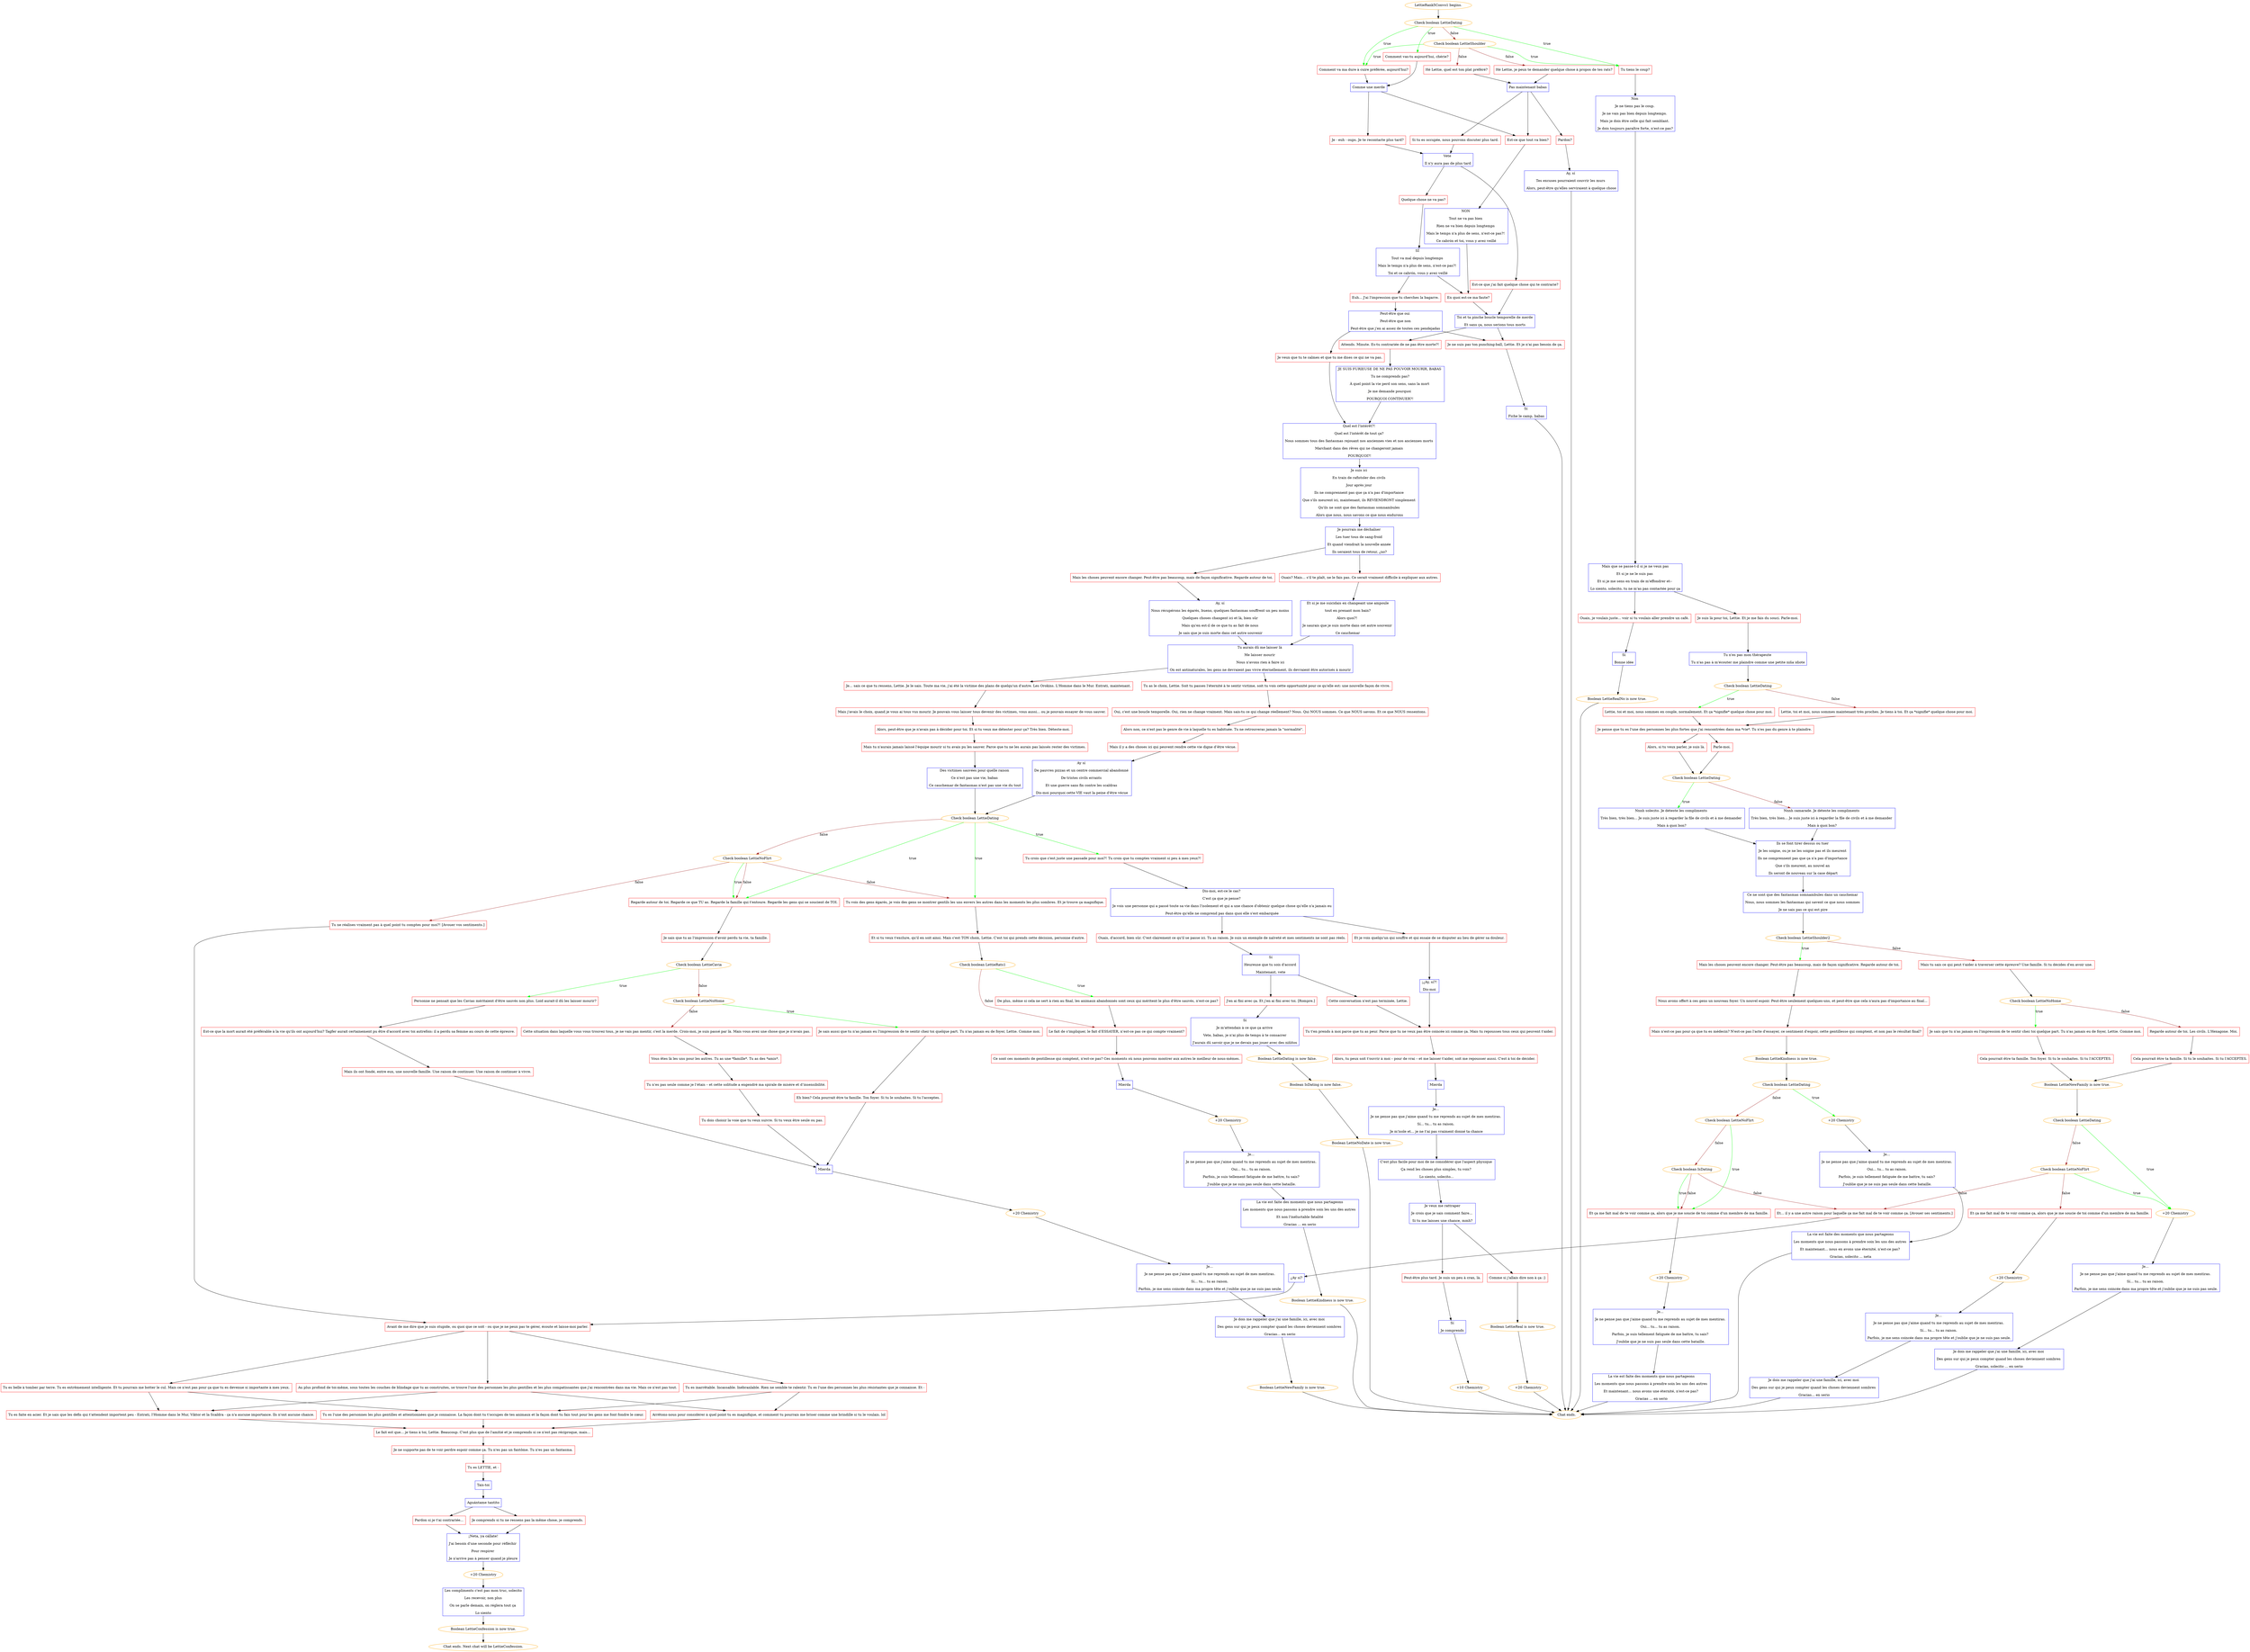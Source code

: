 digraph {
	"LettieRank5Convo1 begins." [color=orange];
		"LettieRank5Convo1 begins." -> j1469346148;
	j1469346148 [label="Check boolean LettieDating",color=orange];
		j1469346148 -> j427191780 [label=true,color=green];
		j1469346148 -> j4062300410 [label=true,color=green];
		j1469346148 -> j3977658286 [label=true,color=green];
		j1469346148 -> j3933229792 [label=false,color=brown];
	j427191780 [label="Tu tiens le coup?",shape=box,color=red];
		j427191780 -> j1918981097;
	j4062300410 [label="Comment vas-tu aujourd'hui, chérie?",shape=box,color=red];
		j4062300410 -> j1662345168;
	j3977658286 [label="Comment va ma dure à cuire préférée, aujourd'hui?",shape=box,color=red];
		j3977658286 -> j1662345168;
	j3933229792 [label="Check boolean LettieShoulder",color=orange];
		j3933229792 -> j427191780 [label=true,color=green];
		j3933229792 -> j3977658286 [label=true,color=green];
		j3933229792 -> j4226060086 [label=false,color=brown];
		j3933229792 -> j1430165084 [label=false,color=brown];
	j1918981097 [label="Non 
Je ne tiens pas le coup. 
Je ne vais pas bien depuis longtemps. 
Mais je dois être celle qui fait semblant. 
Je dois toujours paraître forte, n'est-ce pas?",shape=box,color=blue];
		j1918981097 -> j3217424670;
	j1662345168 [label="Comme une merde",shape=box,color=blue];
		j1662345168 -> j705409246;
		j1662345168 -> j4180946821;
	j4226060086 [label="Hé Lettie, je peux te demander quelque chose à propos de tes rats?",shape=box,color=red];
		j4226060086 -> j600154129;
	j1430165084 [label="Hé Lettie, quel est ton plat préféré?",shape=box,color=red];
		j1430165084 -> j600154129;
	j3217424670 [label="Mais que se passe-t-il si je ne veux pas
Et si je ne le suis pas 
Et si je me sens en train de m'effondrer et-- 
Lo siento, solecito, tu ne m'as pas contactée pour ça",shape=box,color=blue];
		j3217424670 -> j4101643914;
		j3217424670 -> j832046421;
	j705409246 [label="Est-ce que tout va bien?",shape=box,color=red];
		j705409246 -> j2995910180;
	j4180946821 [label="Je - euh - oups. Je te recontacte plus tard?",shape=box,color=red];
		j4180946821 -> j1044628666;
	j600154129 [label="Pas maintenant babas",shape=box,color=blue];
		j600154129 -> j705409246;
		j600154129 -> j1907704223;
		j600154129 -> j3114005906;
	j4101643914 [label="Ouais, je voulais juste... voir si tu voulais aller prendre un café.",shape=box,color=red];
		j4101643914 -> j2264599706;
	j832046421 [label="Je suis là pour toi, Lettie. Et je me fais du souci. Parle-moi.",shape=box,color=red];
		j832046421 -> j1700859251;
	j2995910180 [label="NON 
Tout ne va pas bien 
Rien ne va bien depuis longtemps 
Mais le temps n'a plus de sens, n'est-ce pas?! 
Ce cabrón et toi, vous y avez veillé",shape=box,color=blue];
		j2995910180 -> j1604376602;
	j1044628666 [label="Vete 
Il n'y aura pas de plus tard",shape=box,color=blue];
		j1044628666 -> j2240112563;
		j1044628666 -> j2813440941;
	j1907704223 [label="Si tu es occupée, nous pouvons discuter plus tard.",shape=box,color=red];
		j1907704223 -> j1044628666;
	j3114005906 [label="Pardon?",shape=box,color=red];
		j3114005906 -> j4101531795;
	j2264599706 [label="Sí
Bonne idée",shape=box,color=blue];
		j2264599706 -> j1195005912;
	j1700859251 [label="Tu n'es pas mon thérapeute 
Tu n'as pas à m'écouter me plaindre comme une petite niña idiote",shape=box,color=blue];
		j1700859251 -> j3717407868;
	j1604376602 [label="En quoi est-ce ma faute?",shape=box,color=red];
		j1604376602 -> j2098334784;
	j2240112563 [label="Est-ce que j'ai fait quelque chose qui te contrarie?",shape=box,color=red];
		j2240112563 -> j2098334784;
	j2813440941 [label="Quelque chose ne va pas?",shape=box,color=red];
		j2813440941 -> j3303044975;
	j4101531795 [label="Ay, sí 
Tes excuses pourraient couvrir les murs 
Alors, peut-être qu'elles serviraient à quelque chose",shape=box,color=blue];
		j4101531795 -> "Chat ends.";
	j1195005912 [label="Boolean LettieRealNo is now true.",color=orange];
		j1195005912 -> "Chat ends.";
	j3717407868 [label="Check boolean LettieDating",color=orange];
		j3717407868 -> j2615281590 [label=true,color=green];
		j3717407868 -> j1963003478 [label=false,color=brown];
	j2098334784 [label="Toi et ta pinche boucle temporelle de merde
Et sans ça, nous serions tous morts",shape=box,color=blue];
		j2098334784 -> j1427595759;
		j2098334784 -> j4122948401;
	j3303044975 [label="SÍ 
Tout va mal depuis longtemps 
Mais le temps n'a plus de sens, n'est-ce pas?! 
Toi et ce cabrón, vous y avez veillé",shape=box,color=blue];
		j3303044975 -> j1604376602;
		j3303044975 -> j230978121;
	"Chat ends." [color=orange];
	j2615281590 [label="Lettie, toi et moi, nous sommes en couple, normalement. Et ça *signifie* quelque chose pour moi.",shape=box,color=red];
		j2615281590 -> j227828257;
	j1963003478 [label="Lettie, toi et moi, nous sommes maintenant très proches. Je tiens à toi. Et ça *signifie* quelque chose pour moi.",shape=box,color=red];
		j1963003478 -> j227828257;
	j1427595759 [label="Attends. Minute. Es-tu contrariée de ne pas être morte?!",shape=box,color=red];
		j1427595759 -> j660531370;
	j4122948401 [label="Je ne suis pas ton punching-ball, Lettie. Et je n'ai pas besoin de ça.",shape=box,color=red];
		j4122948401 -> j4202467003;
	j230978121 [label="Euh... J'ai l'impression que tu cherches la bagarre.",shape=box,color=red];
		j230978121 -> j3013095614;
	j227828257 [label="Je pense que tu es l'une des personnes les plus fortes que j'ai rencontrées dans ma *vie*. Tu n'es pas du genre à te plaindre.",shape=box,color=red];
		j227828257 -> j3333883411;
		j227828257 -> j2396450884;
	j660531370 [label="JE SUIS FURIEUSE DE NE PAS POUVOIR MOURIR, BABAS 
Tu ne comprends pas?
À quel point la vie perd son sens, sans la mort 
Je me demande pourquoi 
POURQUOI CONTINUER?!",shape=box,color=blue];
		j660531370 -> j221050820;
	j4202467003 [label="Sí 
Fiche le camp, babas",shape=box,color=blue];
		j4202467003 -> "Chat ends.";
	j3013095614 [label="Peut-être que oui 
Peut-être que non
Peut-être que j'en ai assez de toutes ces pendejadas",shape=box,color=blue];
		j3013095614 -> j1342331706;
		j3013095614 -> j4122948401;
	j3333883411 [label="Alors, si tu veux parler, je suis là.",shape=box,color=red];
		j3333883411 -> j2943419579;
	j2396450884 [label="Parle-moi.",shape=box,color=red];
		j2396450884 -> j2943419579;
	j221050820 [label="Quel est l'intérêt?! 
Quel est l'intérêt de tout ça? 
Nous sommes tous des fantasmas rejouant nos anciennes vies et nos anciennes morts 
Marchant dans des rêves qui ne changeront jamais 
POURQUOI?!",shape=box,color=blue];
		j221050820 -> j4112202250;
	j1342331706 [label="Je veux que tu te calmes et que tu me dises ce qui ne va pas.",shape=box,color=red];
		j1342331706 -> j221050820;
	j2943419579 [label="Check boolean LettieDating",color=orange];
		j2943419579 -> j251272880 [label=true,color=green];
		j2943419579 -> j3304518012 [label=false,color=brown];
	j4112202250 [label="Je suis ici 
En train de rafistoler des civils 
Jour après jour 
Ils ne comprennent pas que ça n'a pas d'importance 
Que s'ils meurent ici, maintenant, ils REVIENDRONT simplement 
Qu'ils ne sont que des fantasmas somnambules 
Alors que nous, nous savons ce que nous endurons",shape=box,color=blue];
		j4112202250 -> j3461989226;
	j251272880 [label="Nnnh solecito. Je déteste les compliments 
Très bien, très bien... Je suis juste ici à regarder la file de civils et à me demander 
Mais à quoi bon?",shape=box,color=blue];
		j251272880 -> j3437595494;
	j3304518012 [label="Nnnh camarade. Je déteste les compliments 
Très bien, très bien... Je suis juste ici à regarder la file de civils et à me demander 
Mais à quoi bon?",shape=box,color=blue];
		j3304518012 -> j3437595494;
	j3461989226 [label="Je pourrais me déchaîner 
Les tuer tous de sang-froid 
Et quand viendrait la nouvelle année 
Ils seraient tous de retour, ¿no?",shape=box,color=blue];
		j3461989226 -> j138559249;
		j3461989226 -> j2650556086;
	j3437595494 [label="Ils se font tirer dessus ou tuer 
Je les soigne, ou je ne les soigne pas et ils meurent 
Ils ne comprennent pas que ça n'a pas d'importance 
Que s'ils meurent, au nouvel an 
Ils seront de nouveau sur la case départ",shape=box,color=blue];
		j3437595494 -> j3662237316;
	j138559249 [label="Ouais? Mais... s'il te plaît, ne le fais pas. Ce serait vraiment difficile à expliquer aux autres.",shape=box,color=red];
		j138559249 -> j1058293472;
	j2650556086 [label="Mais les choses peuvent encore changer. Peut-être pas beaucoup, mais de façon significative. Regarde autour de toi.",shape=box,color=red];
		j2650556086 -> j3802285002;
	j3662237316 [label="Ce ne sont que des fantasmas somnambules dans un cauchemar 
Nous, nous sommes les fantasmas qui savent ce que nous sommes 
Je ne sais pas ce qui est pire",shape=box,color=blue];
		j3662237316 -> j3958753546;
	j1058293472 [label="Et si je me suicidais en changeant une ampoule
tout en prenant mon bain?
Alors quoi?! 
Je saurais que je suis morte dans cet autre souvenir 
Ce cauchemar",shape=box,color=blue];
		j1058293472 -> j1298613638;
	j3802285002 [label="Ay, sí 
Nous récupérons les égarés, bueno, quelques fantasmas souffrent un peu moins 
Quelques choses changent ici et là, bien sûr 
Mais qu'en est-il de ce que tu as fait de nous 
Je sais que je suis morte dans cet autre souvenir",shape=box,color=blue];
		j3802285002 -> j1298613638;
	j3958753546 [label="Check boolean LettieShoulder2",color=orange];
		j3958753546 -> j2840884551 [label=true,color=green];
		j3958753546 -> j62520372 [label=false,color=brown];
	j1298613638 [label="Tu aurais dû me laisser là 
Me laisser mourir 
Nous n'avons rien à faire ici
On est antinaturales, les gens ne devraient pas vivre éternellement, ils devraient être autorisés à mourir",shape=box,color=blue];
		j1298613638 -> j893819028;
		j1298613638 -> j3941172515;
	j2840884551 [label="Mais les choses peuvent encore changer. Peut-être pas beaucoup, mais de façon significative. Regarde autour de toi.",shape=box,color=red];
		j2840884551 -> j1121857714;
	j62520372 [label="Mais tu sais ce qui peut t'aider à traverser cette épreuve? Une famille. Si tu décides d'en avoir une.",shape=box,color=red];
		j62520372 -> j2837183612;
	j893819028 [label="Je... sais ce que tu ressens, Lettie. Je le sais. Toute ma vie, j'ai été la victime des plans de quelqu'un d'autre. Les Orokins. L'Homme dans le Mur. Entrati, maintenant.",shape=box,color=red];
		j893819028 -> j3780783349;
	j3941172515 [label="Tu as le choix, Lettie. Soit tu passes l'éternité à te sentir victime, soit tu vois cette opportunité pour ce qu'elle est: une nouvelle façon de vivre.",shape=box,color=red];
		j3941172515 -> j3762640990;
	j1121857714 [label="Nous avons offert à ces gens un nouveau foyer. Un nouvel espoir. Peut-être seulement quelques-uns, et peut-être que cela n'aura pas d'importance au final...",shape=box,color=red];
		j1121857714 -> j3050137499;
	j2837183612 [label="Check boolean LettieNoHome",color=orange];
		j2837183612 -> j2992949357 [label=true,color=green];
		j2837183612 -> j3690974359 [label=false,color=brown];
	j3780783349 [label="Mais j'avais le choix, quand je vous ai tous vus mourir. Je pouvais vous laisser tous devenir des victimes, vous aussi... ou je pouvais essayer de vous sauver.",shape=box,color=red];
		j3780783349 -> j3600569172;
	j3762640990 [label="Oui, c'est une boucle temporelle. Oui, rien ne change vraiment. Mais sais-tu ce qui change réellement? Nous. Qui NOUS sommes. Ce que NOUS savons. Et ce que NOUS ressentons.",shape=box,color=red];
		j3762640990 -> j3136296250;
	j3050137499 [label="Mais n'est-ce pas pour ça que tu es médecin? N'est-ce pas l'acte d'essayer, ce sentiment d'espoir, cette gentillesse qui comptent, et non pas le résultat final?",shape=box,color=red];
		j3050137499 -> j687322874;
	j2992949357 [label="Je sais que tu n'as jamais eu l'impression de te sentir chez toi quelque part. Tu n'as jamais eu de foyer, Lettie. Comme moi.",shape=box,color=red];
		j2992949357 -> j4137922580;
	j3690974359 [label="Regarde autour de toi. Les civils. L'Hexagone. Moi.",shape=box,color=red];
		j3690974359 -> j1345245014;
	j3600569172 [label="Alors, peut-être que je n'avais pas à décider pour toi. Et si tu veux me détester pour ça? Très bien. Déteste-moi.",shape=box,color=red];
		j3600569172 -> j1888046117;
	j3136296250 [label="Alors non, ce n'est pas le genre de vie à laquelle tu es habituée. Tu ne retrouveras jamais la \"normalité\".",shape=box,color=red];
		j3136296250 -> j2463703893;
	j687322874 [label="Boolean LettieKindness is now true.",color=orange];
		j687322874 -> j3679117757;
	j4137922580 [label="Cela pourrait être ta famille. Ton foyer. Si tu le souhaites. Si tu l'ACCEPTES.",shape=box,color=red];
		j4137922580 -> j672275895;
	j1345245014 [label="Cela pourrait être ta famille. Si tu le souhaites. Si tu l'ACCEPTES.",shape=box,color=red];
		j1345245014 -> j672275895;
	j1888046117 [label="Mais tu n'aurais jamais laissé l'équipe mourir si tu avais pu les sauver. Parce que tu ne les aurais pas laissés rester des victimes.",shape=box,color=red];
		j1888046117 -> j3138451533;
	j2463703893 [label="Mais il y a des choses ici qui peuvent rendre cette vie digne d’être vécue.",shape=box,color=red];
		j2463703893 -> j2227730305;
	j3679117757 [label="Check boolean LettieDating",color=orange];
		j3679117757 -> j2127211119 [label=true,color=green];
		j3679117757 -> j4054493583 [label=false,color=brown];
	j672275895 [label="Boolean LettieNewFamily is now true.",color=orange];
		j672275895 -> j3188996890;
	j3138451533 [label="Des victimes sauvées pour quelle raison 
Ce n'est pas une vie, babas 
Ce cauchemar de fantasmas n'est pas une vie du tout",shape=box,color=blue];
		j3138451533 -> j3120021396;
	j2227730305 [label="Ay sí 
De pauvres pizzas et un centre commercial abandonné 
De tristes civils errants 
Et une guerre sans fin contre les scaldras 
Dis-moi pourquoi cette VIE vaut la peine d'être vécue",shape=box,color=blue];
		j2227730305 -> j3120021396;
	j2127211119 [label="+20 Chemistry",color=orange];
		j2127211119 -> j3019764953;
	j4054493583 [label="Check boolean LettieNoFlirt",color=orange];
		j4054493583 -> j3685387597 [label=true,color=green];
		j4054493583 -> j2101007801 [label=false,color=brown];
	j3188996890 [label="Check boolean LettieDating",color=orange];
		j3188996890 -> j1981501032 [label=true,color=green];
		j3188996890 -> j1744086563 [label=false,color=brown];
	j3120021396 [label="Check boolean LettieDating",color=orange];
		j3120021396 -> j3292875824 [label=true,color=green];
		j3120021396 -> j793419091 [label=true,color=green];
		j3120021396 -> j297508668 [label=true,color=green];
		j3120021396 -> j968646835 [label=false,color=brown];
	j3019764953 [label="Je... 
Je ne pense pas que j'aime quand tu me reprends au sujet de mes mentiras. 
Oui... tu... tu as raison. 
Parfois, je suis tellement fatiguée de me battre, tu sais? 
J'oublie que je ne suis pas seule dans cette bataille.",shape=box,color=blue];
		j3019764953 -> j501384507;
	j3685387597 [label="Et ça me fait mal de te voir comme ça, alors que je me soucie de toi comme d'un membre de ma famille.",shape=box,color=red];
		j3685387597 -> j3900339268;
	j2101007801 [label="Check boolean IsDating",color=orange];
		j2101007801 -> j3685387597 [label=true,color=green];
		j2101007801 -> j3685387597 [label=false,color=brown];
		j2101007801 -> j1121871611 [label=false,color=brown];
	j1981501032 [label="+20 Chemistry",color=orange];
		j1981501032 -> j1231410509;
	j1744086563 [label="Check boolean LettieNoFlirt",color=orange];
		j1744086563 -> j1981501032 [label=true,color=green];
		j1744086563 -> j1661470962 [label=false,color=brown];
		j1744086563 -> j1121871611 [label=false,color=brown];
	j3292875824 [label="Tu crois que c'est juste une passade pour moi?! Tu crois que tu comptes vraiment si peu à mes yeux?!",shape=box,color=red];
		j3292875824 -> j4038946282;
	j793419091 [label="Regarde autour de toi. Regarde ce que TU as. Regarde la famille qui t'entoure. Regarde les gens qui se soucient de TOI.",shape=box,color=red];
		j793419091 -> j2300672199;
	j297508668 [label="Tu vois des gens égarés, je vois des gens se montrer gentils les uns envers les autres dans les moments les plus sombres. Et je trouve ça magnifique.",shape=box,color=red];
		j297508668 -> j2241167178;
	j968646835 [label="Check boolean LettieNoFlirt",color=orange];
		j968646835 -> j793419091 [label=true,color=green];
		j968646835 -> j793419091 [label=false,color=brown];
		j968646835 -> j297508668 [label=false,color=brown];
		j968646835 -> j1324397825 [label=false,color=brown];
	j501384507 [label="La vie est faite des moments que nous partageons
Les moments que nous passons à prendre soin les uns des autres 
Et maintenant... nous en avons une éternité, n'est-ce pas? 
Gracias, solecito ... neta",shape=box,color=blue];
		j501384507 -> "Chat ends.";
	j3900339268 [label="+20 Chemistry",color=orange];
		j3900339268 -> j154982048;
	j1121871611 [label="Et... il y a une autre raison pour laquelle ça me fait mal de te voir comme ça. [Avouer ses sentiments.]",shape=box,color=red];
		j1121871611 -> j4283908513;
	j1231410509 [label="Je... 
Je ne pense pas que j'aime quand tu me reprends au sujet de mes mentiras. 
Sí... tu... tu as raison. 
Parfois, je me sens coincée dans ma propre tête et j'oublie que je ne suis pas seule.",shape=box,color=blue];
		j1231410509 -> j3719005590;
	j1661470962 [label="Et ça me fait mal de te voir comme ça, alors que je me soucie de toi comme d'un membre de ma famille.",shape=box,color=red];
		j1661470962 -> j3081901238;
	j4038946282 [label="Dis-moi, est-ce le cas? 
C'est ça que je pense? 
Je vois une personne qui a passé toute sa vie dans l'isolement et qui a une chance d'obtenir quelque chose qu'elle n'a jamais eu
Peut-être qu'elle ne comprend pas dans quoi elle s'est embarquée",shape=box,color=blue];
		j4038946282 -> j3032616445;
		j4038946282 -> j2806338075;
	j2300672199 [label="Je sais que tu as l'impression d'avoir perdu ta vie, ta famille.",shape=box,color=red];
		j2300672199 -> j2017082177;
	j2241167178 [label="Et si tu veux t'exclure, qu'il en soit ainsi. Mais c'est TON choix, Lettie. C'est toi qui prends cette décision, personne d'autre.",shape=box,color=red];
		j2241167178 -> j3313996384;
	j1324397825 [label="Tu ne réalises vraiment pas à quel point tu comptes pour moi?! [Avouer vos sentiments.]",shape=box,color=red];
		j1324397825 -> j1621176928;
	j154982048 [label="Je... 
Je ne pense pas que j'aime quand tu me reprends au sujet de mes mentiras. 
Oui... tu... tu as raison. 
Parfois, je suis tellement fatiguée de me battre, tu sais? 
J'oublie que je ne suis pas seule dans cette bataille.",shape=box,color=blue];
		j154982048 -> j621410756;
	j4283908513 [label="¿Ay sí?",shape=box,color=blue];
		j4283908513 -> j1621176928;
	j3719005590 [label="Je dois me rappeler que j'ai une famille, ici, avec moi 
Des gens sur qui je peux compter quand les choses deviennent sombres 
Gracias, solecito ... en serio",shape=box,color=blue];
		j3719005590 -> "Chat ends.";
	j3081901238 [label="+20 Chemistry",color=orange];
		j3081901238 -> j132607239;
	j3032616445 [label="Ouais, d'accord, bien sûr. C'est clairement ce qu'il se passe ici. Tu as raison. Je suis un exemple de naïveté et mes sentiments ne sont pas réels.",shape=box,color=red];
		j3032616445 -> j3797135390;
	j2806338075 [label="Et je vois quelqu'un qui souffre et qui essaie de se disputer au lieu de gérer sa douleur.",shape=box,color=red];
		j2806338075 -> j1937404747;
	j2017082177 [label="Check boolean LettieCavia",color=orange];
		j2017082177 -> j3129254088 [label=true,color=green];
		j2017082177 -> j1316773623 [label=false,color=brown];
	j3313996384 [label="Check boolean LettieRats1",color=orange];
		j3313996384 -> j3491383611 [label=true,color=green];
		j3313996384 -> j975809583 [label=false,color=brown];
	j1621176928 [label="Avant de me dire que je suis stupide, ou quoi que ce soit - ou que je ne peux pas te gérer, écoute et laisse-moi parler.",shape=box,color=red];
		j1621176928 -> j2124862176;
		j1621176928 -> j3670123119;
		j1621176928 -> j760794354;
	j621410756 [label="La vie est faite des moments que nous partageons
Les moments que nous passons à prendre soin les uns des autres 
Et maintenant... nous avons une éternité, n'est-ce pas? 
Gracias ... en serio",shape=box,color=blue];
		j621410756 -> "Chat ends.";
	j132607239 [label="Je... 
Je ne pense pas que j'aime quand tu me reprends au sujet de mes mentiras. 
Sí... tu... tu as raison. 
Parfois, je me sens coincée dans ma propre tête et j'oublie que je ne suis pas seule.",shape=box,color=blue];
		j132607239 -> j662922984;
	j3797135390 [label="Sí
Heureuse que tu sois d'accord 
Maintenant, vete",shape=box,color=blue];
		j3797135390 -> j3035911508;
		j3797135390 -> j4108037144;
	j1937404747 [label="¡¿Ay, sí?!
Dis-moi",shape=box,color=blue];
		j1937404747 -> j2556039209;
	j3129254088 [label="Personne ne pensait que les Cavias méritaient d'être sauvés non plus. Loid aurait-il dû les laisser mourir?",shape=box,color=red];
		j3129254088 -> j2954507790;
	j1316773623 [label="Check boolean LettieNoHome",color=orange];
		j1316773623 -> j4107670145 [label=true,color=green];
		j1316773623 -> j3887157999 [label=false,color=brown];
	j3491383611 [label="De plus, même si cela ne sert à rien au final, les animaux abandonnés sont ceux qui méritent le plus d'être sauvés, n'est-ce pas?",shape=box,color=red];
		j3491383611 -> j975809583;
	j975809583 [label="Le fait de s'impliquer, le fait d’ESSAYER, n’est-ce pas ce qui compte vraiment?",shape=box,color=red];
		j975809583 -> j712644856;
	j2124862176 [label="Tu es belle à tomber par terre. Tu es extrêmement intelligente. Et tu pourrais me botter le cul. Mais ce n'est pas pour ça que tu es devenue si importante à mes yeux.",shape=box,color=red];
		j2124862176 -> j2910998802;
		j2124862176 -> j1734317261;
	j3670123119 [label="Au plus profond de toi-même, sous toutes les couches de blindage que tu as construites, se trouve l'une des personnes les plus gentilles et les plus compatissantes que j'ai rencontrées dans ma vie. Mais ce n'est pas tout.",shape=box,color=red];
		j3670123119 -> j3162414260;
		j3670123119 -> j1734317261;
	j760794354 [label="Tu es inarrêtable. Incassable. Inébranlable. Rien ne semble te ralentir. Tu es l'une des personnes les plus résistantes que je connaisse. Et -",shape=box,color=red];
		j760794354 -> j3162414260;
		j760794354 -> j2910998802;
	j662922984 [label="Je dois me rappeler que j'ai une famille, ici, avec moi 
Des gens sur qui je peux compter quand les choses deviennent sombres 
Gracias... en serio",shape=box,color=blue];
		j662922984 -> "Chat ends.";
	j3035911508 [label="Cette conversation n'est pas terminée, Lettie.",shape=box,color=red];
		j3035911508 -> j2556039209;
	j4108037144 [label="J'en ai fini avec ça. Et j'en ai fini avec toi. [Rompre.]",shape=box,color=red];
		j4108037144 -> j3579968365;
	j2556039209 [label="Tu t'en prends à moi parce que tu as peur. Parce que tu ne veux pas être coincée ici comme ça. Mais tu repousses tous ceux qui peuvent t'aider.",shape=box,color=red];
		j2556039209 -> j2048005912;
	j2954507790 [label="Est-ce que la mort aurait été préférable à la vie qu'ils ont aujourd'hui? Tagfer aurait certainement pu être d'accord avec toi autrefois: il a perdu sa femme au cours de cette épreuve.",shape=box,color=red];
		j2954507790 -> j1243330156;
	j4107670145 [label="Je sais aussi que tu n'as jamais eu l'impression de te sentir chez toi quelque part. Tu n'as jamais eu de foyer, Lettie. Comme moi.",shape=box,color=red];
		j4107670145 -> j1729109112;
	j3887157999 [label="Cette situation dans laquelle vous vous trouvez tous, je ne vais pas mentir, c'est la merde. Crois-moi, je suis passé par là. Mais vous avez une chose que je n'avais pas.",shape=box,color=red];
		j3887157999 -> j1052361232;
	j712644856 [label="Ce sont ces moments de gentillesse qui comptent, n'est-ce pas? Ces moments où nous pouvons montrer aux autres le meilleur de nous-mêmes.",shape=box,color=red];
		j712644856 -> j3031917460;
	j2910998802 [label="Tu es l'une des personnes les plus gentilles et attentionnées que je connaisse. La façon dont tu t'occupes de tes animaux et la façon dont tu fais tout pour les gens me font fondre le cœur.",shape=box,color=red];
		j2910998802 -> j2049214814;
	j1734317261 [label="Tu es faite en acier. Et je sais que les défis qui t'attendent importent peu - Entrati, l'Homme dans le Mur, Viktor et la Scaldra - ça n'a aucune importance. Ils n'ont aucune chance.",shape=box,color=red];
		j1734317261 -> j2049214814;
	j3162414260 [label="Arrêtons-nous pour considérer à quel point tu es magnifique, et comment tu pourrais me briser comme une brindille si tu le voulais. lol",shape=box,color=red];
		j3162414260 -> j2049214814;
	j3579968365 [label="Sí
Je m'attendais à ce que ça arrive 
Vete, babas, je n'ai plus de temps à te consacrer
J'aurais dû savoir que je ne devais pas jouer avec des niñitos",shape=box,color=blue];
		j3579968365 -> j2548450594;
	j2048005912 [label="Alors, tu peux soit t'ouvrir à moi – pour de vrai – et me laisser t'aider, soit me repousser aussi. C'est à toi de décider.",shape=box,color=red];
		j2048005912 -> j2802080907;
	j1243330156 [label="Mais ils ont fondé, entre eux, une nouvelle famille. Une raison de continuer. Une raison de continuer à vivre.",shape=box,color=red];
		j1243330156 -> j147478709;
	j1729109112 [label="Eh bien? Cela pourrait être ta famille. Ton foyer. Si tu le souhaites. Si tu l'acceptes.",shape=box,color=red];
		j1729109112 -> j147478709;
	j1052361232 [label="Vous êtes là les uns pour les autres. Tu as une *famille*. Tu as des *amis*.",shape=box,color=red];
		j1052361232 -> j2341345156;
	j3031917460 [label="Mierda",shape=box,color=blue];
		j3031917460 -> j3616442139;
	j2049214814 [label="Le fait est que... je tiens à toi, Lettie. Beaucoup. C'est plus que de l'amitié et je comprends si ce n'est pas réciproque, mais...",shape=box,color=red];
		j2049214814 -> j1046385342;
	j2548450594 [label="Boolean LettieDating is now false.",color=orange];
		j2548450594 -> j4086907321;
	j2802080907 [label="Mierda",shape=box,color=blue];
		j2802080907 -> j208466028;
	j147478709 [label="Mierda",shape=box,color=blue];
		j147478709 -> j4145899943;
	j2341345156 [label="Tu n’es pas seule comme je l’étais – et cette solitude a engendré ma spirale de misère et d’insensibilité.",shape=box,color=red];
		j2341345156 -> j2445541941;
	j3616442139 [label="+20 Chemistry",color=orange];
		j3616442139 -> j3794466398;
	j1046385342 [label="Je ne supporte pas de te voir perdre espoir comme ça. Tu n'es pas un fantôme. Tu n'es pas un fantasma.",shape=box,color=red];
		j1046385342 -> j2455396850;
	j4086907321 [label="Boolean IsDating is now false.",color=orange];
		j4086907321 -> j2703113057;
	j208466028 [label="Je... 
Je ne pense pas que j'aime quand tu me reprends au sujet de mes mentiras. 
Sí... tu... tu as raison. 
Je m'isole et... je ne t'ai pas vraiment donné ta chance",shape=box,color=blue];
		j208466028 -> j223687607;
	j4145899943 [label="+20 Chemistry",color=orange];
		j4145899943 -> j3733353979;
	j2445541941 [label="Tu dois choisir la voie que tu veux suivre. Si tu veux être seule ou pas.",shape=box,color=red];
		j2445541941 -> j147478709;
	j3794466398 [label="Je... 
Je ne pense pas que j'aime quand tu me reprends au sujet de mes mentiras. 
Oui... tu... tu as raison. 
Parfois, je suis tellement fatiguée de me battre, tu sais? 
J'oublie que je ne suis pas seule dans cette bataille.",shape=box,color=blue];
		j3794466398 -> j1897044923;
	j2455396850 [label="Tu es LETTIE, et -",shape=box,color=red];
		j2455396850 -> j3789915340;
	j2703113057 [label="Boolean LettieNoDate is now true.",color=orange];
		j2703113057 -> "Chat ends.";
	j223687607 [label="C'est plus facile pour moi de ne considérer que l'aspect physique 
Ça rend les choses plus simples, tu vois? 
Lo siento, solecito...",shape=box,color=blue];
		j223687607 -> j844717734;
	j3733353979 [label="Je... 
Je ne pense pas que j'aime quand tu me reprends au sujet de mes mentiras. 
Sí... tu... tu as raison. 
Parfois, je me sens coincée dans ma propre tête et j'oublie que je ne suis pas seule.",shape=box,color=blue];
		j3733353979 -> j670755010;
	j1897044923 [label="La vie est faite des moments que nous partageons
Les moments que nous passons à prendre soin les uns des autres 
Et non l'inéluctable fatalité
Gracias ... en serio",shape=box,color=blue];
		j1897044923 -> j3208138621;
	j3789915340 [label="Tais-toi",shape=box,color=blue];
		j3789915340 -> j1081959714;
	j844717734 [label="Je veux me rattraper
Je crois que je sais comment faire... 
Si tu me laisses une chance, mmh?",shape=box,color=blue];
		j844717734 -> j571787477;
		j844717734 -> j23125837;
	j670755010 [label="Je dois me rappeler que j'ai une famille, ici, avec moi 
Des gens sur qui je peux compter quand les choses deviennent sombres 
Gracias... en serio",shape=box,color=blue];
		j670755010 -> j3419229027;
	j3208138621 [label="Boolean LettieKindness is now true.",color=orange];
		j3208138621 -> "Chat ends.";
	j1081959714 [label="Aguántame tantito",shape=box,color=blue];
		j1081959714 -> j940772342;
		j1081959714 -> j4204873647;
	j571787477 [label="Peut-être plus tard. Je suis un peu à cran, là.",shape=box,color=red];
		j571787477 -> j3811626991;
	j23125837 [label="Comme si j'allais dire non à ça :}",shape=box,color=red];
		j23125837 -> j1185532220;
	j3419229027 [label="Boolean LettieNewFamily is now true.",color=orange];
		j3419229027 -> "Chat ends.";
	j940772342 [label="Pardon si je t'ai contrariée...",shape=box,color=red];
		j940772342 -> j3453384676;
	j4204873647 [label="Je comprends si tu ne ressens pas la même chose, je comprends.",shape=box,color=red];
		j4204873647 -> j3453384676;
	j3811626991 [label="Sí
Je comprends",shape=box,color=blue];
		j3811626991 -> j1933300832;
	j1185532220 [label="Boolean LettieReal is now true.",color=orange];
		j1185532220 -> j367054140;
	j3453384676 [label="¡Neta, ya cállate!
J'ai besoin d'une seconde pour réfléchir 
Pour respirer 
Je n'arrive pas à penser quand je pleure",shape=box,color=blue];
		j3453384676 -> j2759854395;
	j1933300832 [label="+10 Chemistry",color=orange];
		j1933300832 -> "Chat ends.";
	j367054140 [label="+20 Chemistry",color=orange];
		j367054140 -> "Chat ends.";
	j2759854395 [label="+20 Chemistry",color=orange];
		j2759854395 -> j2584844534;
	j2584844534 [label="Les compliments c'est pas mon truc, solecito
Les recevoir, non plus
On se parle demain, on réglera tout ça 
Lo siento",shape=box,color=blue];
		j2584844534 -> j2564553015;
	j2564553015 [label="Boolean LettieConfession is now true.",color=orange];
		j2564553015 -> "Chat ends. Next chat will be LettieConfession.";
	"Chat ends. Next chat will be LettieConfession." [color=orange];
}